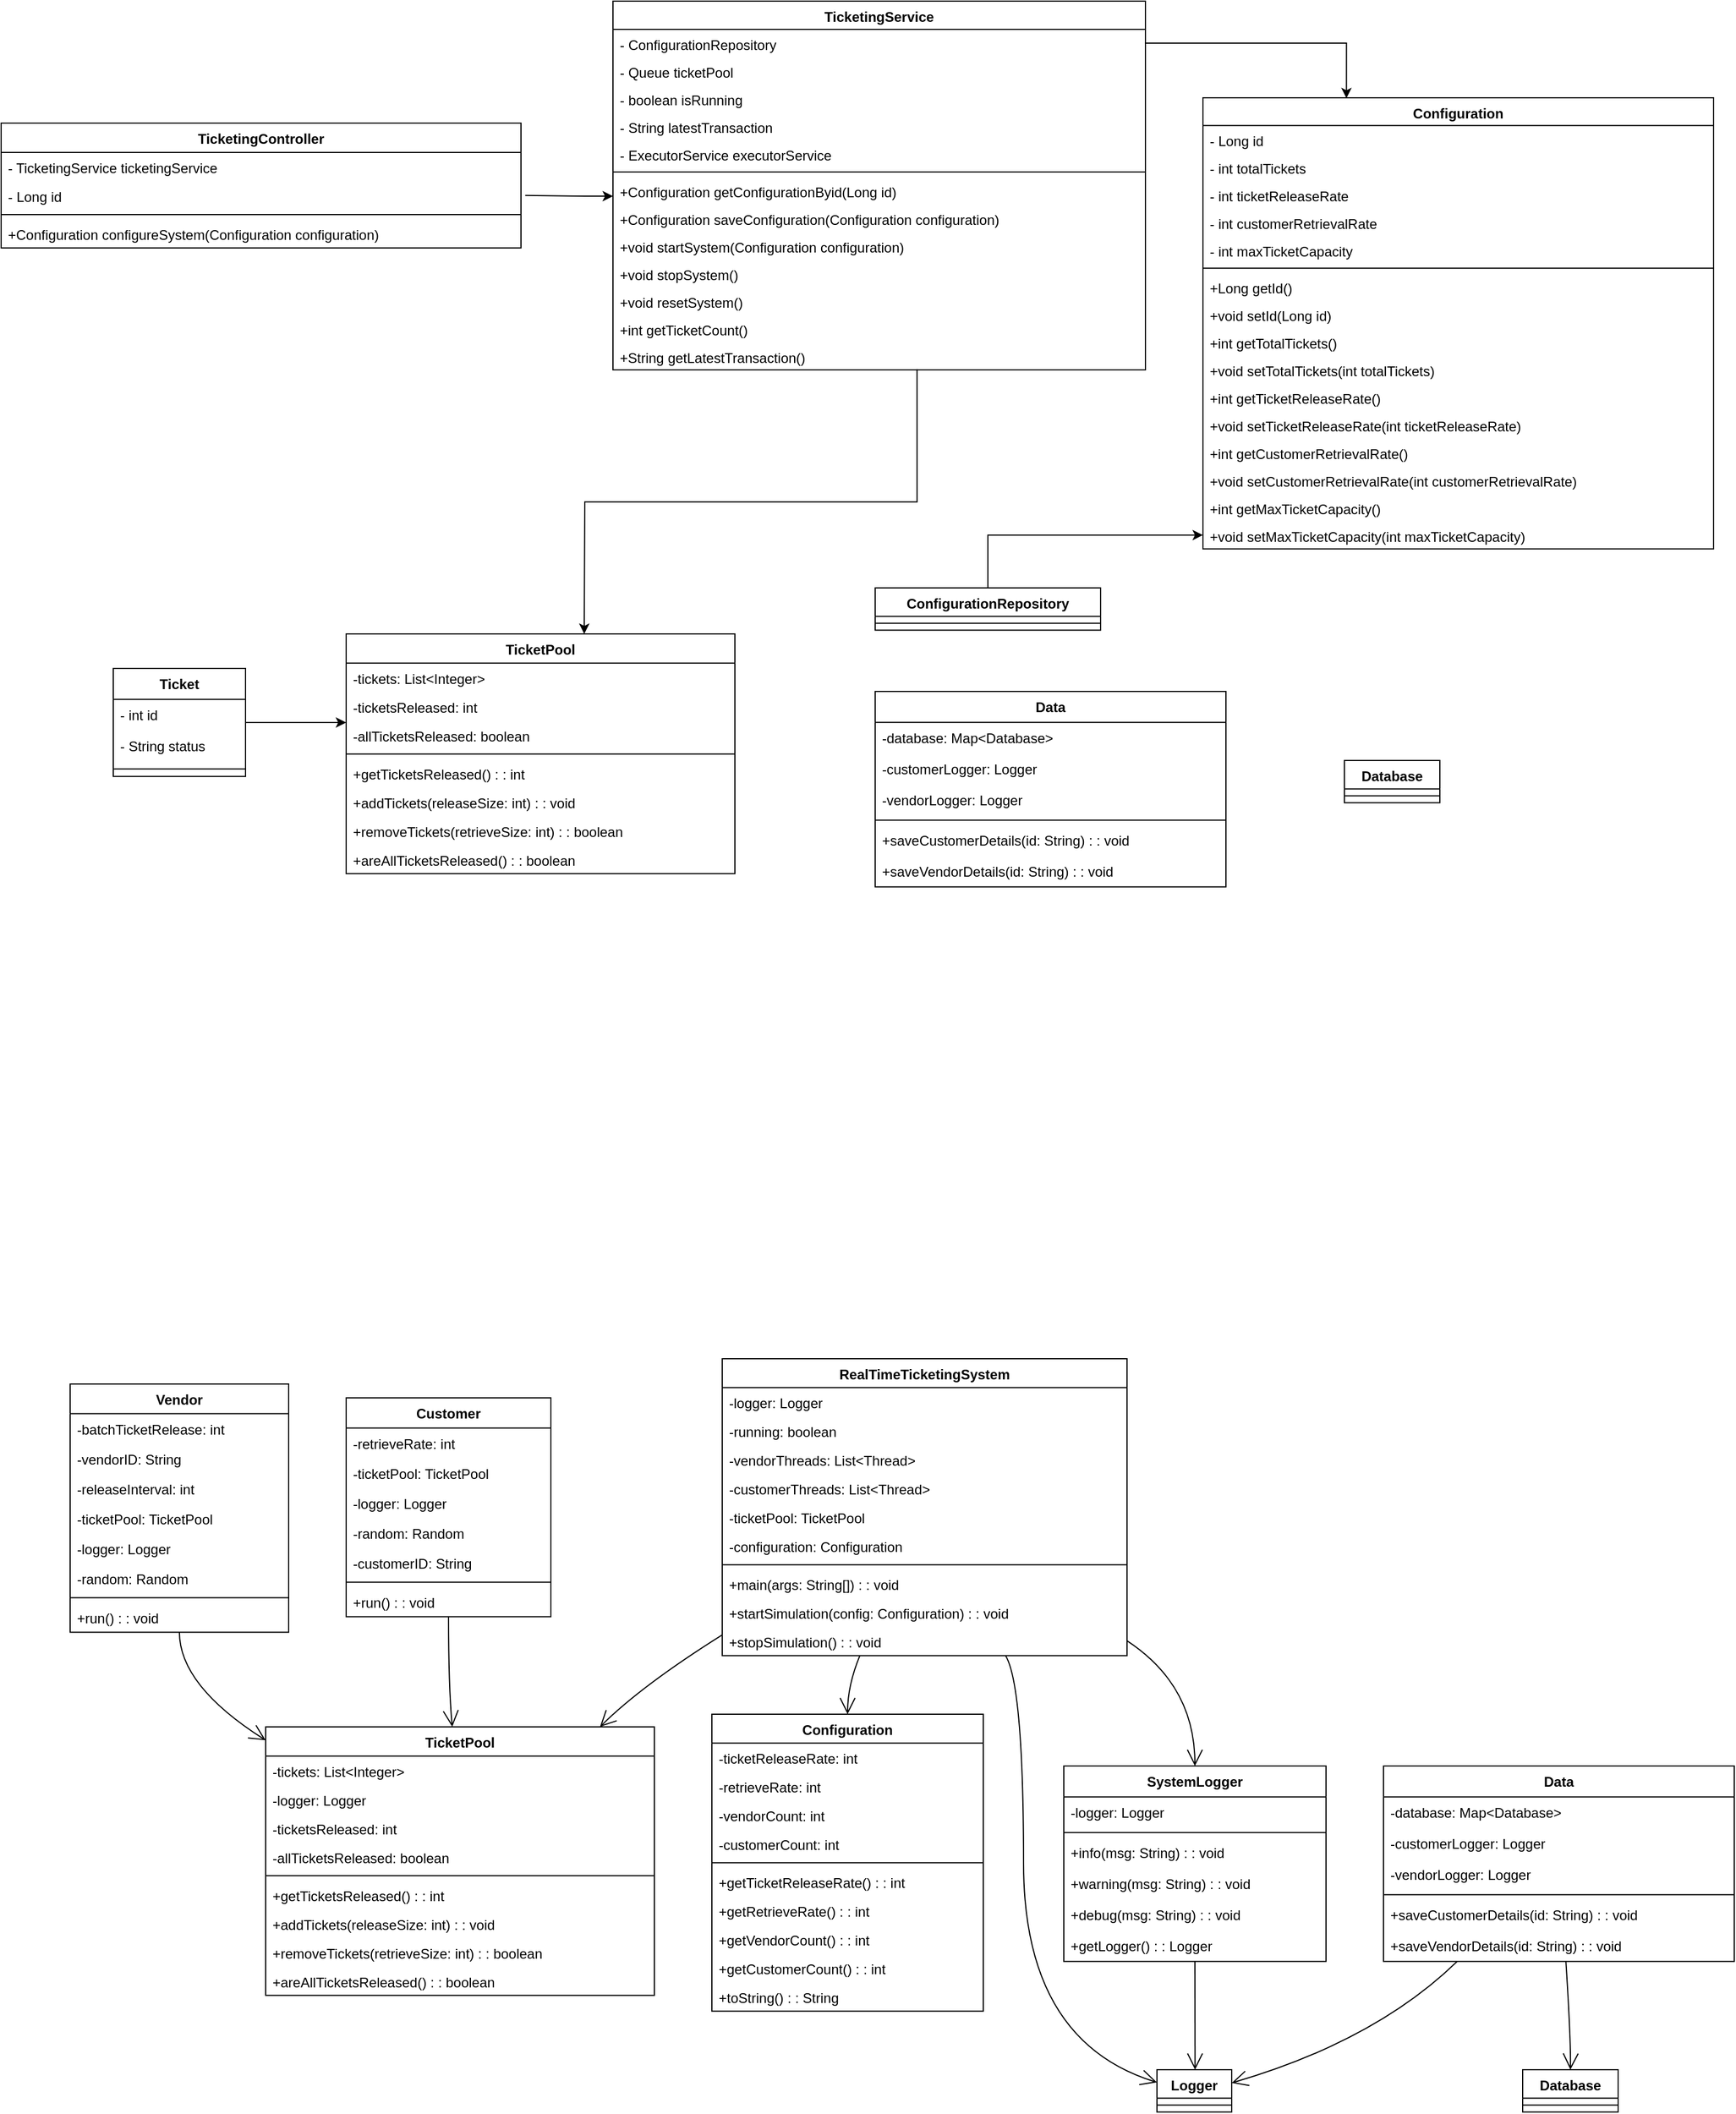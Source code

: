 <mxfile version="25.0.3">
  <diagram id="C5RBs43oDa-KdzZeNtuy" name="Page-1">
    <mxGraphModel dx="3160" dy="1238" grid="1" gridSize="10" guides="1" tooltips="1" connect="1" arrows="1" fold="1" page="1" pageScale="1" pageWidth="827" pageHeight="1169" math="0" shadow="0">
      <root>
        <mxCell id="WIyWlLk6GJQsqaUBKTNV-0" />
        <mxCell id="WIyWlLk6GJQsqaUBKTNV-1" parent="WIyWlLk6GJQsqaUBKTNV-0" />
        <mxCell id="WTj9P_NQEaG9EgnuYuKt-76" value="TicketingController" style="swimlane;fontStyle=1;align=center;verticalAlign=top;childLayout=stackLayout;horizontal=1;startSize=25.4;horizontalStack=0;resizeParent=1;resizeParentMax=0;resizeLast=0;collapsible=0;marginBottom=0;" vertex="1" parent="WIyWlLk6GJQsqaUBKTNV-1">
          <mxGeometry x="-10" y="126.04" width="452" height="108.4" as="geometry" />
        </mxCell>
        <mxCell id="WTj9P_NQEaG9EgnuYuKt-77" value="- TicketingService ticketingService" style="text;strokeColor=none;fillColor=none;align=left;verticalAlign=top;spacingLeft=4;spacingRight=4;overflow=hidden;rotatable=0;points=[[0,0.5],[1,0.5]];portConstraint=eastwest;" vertex="1" parent="WTj9P_NQEaG9EgnuYuKt-76">
          <mxGeometry y="25.4" width="452" height="25" as="geometry" />
        </mxCell>
        <mxCell id="WTj9P_NQEaG9EgnuYuKt-78" value="- Long id" style="text;strokeColor=none;fillColor=none;align=left;verticalAlign=top;spacingLeft=4;spacingRight=4;overflow=hidden;rotatable=0;points=[[0,0.5],[1,0.5]];portConstraint=eastwest;" vertex="1" parent="WTj9P_NQEaG9EgnuYuKt-76">
          <mxGeometry y="50.4" width="452" height="25" as="geometry" />
        </mxCell>
        <mxCell id="WTj9P_NQEaG9EgnuYuKt-79" style="line;strokeWidth=1;fillColor=none;align=left;verticalAlign=middle;spacingTop=-1;spacingLeft=3;spacingRight=3;rotatable=0;labelPosition=right;points=[];portConstraint=eastwest;strokeColor=inherit;" vertex="1" parent="WTj9P_NQEaG9EgnuYuKt-76">
          <mxGeometry y="75.4" width="452" height="8" as="geometry" />
        </mxCell>
        <mxCell id="WTj9P_NQEaG9EgnuYuKt-80" value="+Configuration configureSystem(Configuration configuration)" style="text;strokeColor=none;fillColor=none;align=left;verticalAlign=top;spacingLeft=4;spacingRight=4;overflow=hidden;rotatable=0;points=[[0,0.5],[1,0.5]];portConstraint=eastwest;" vertex="1" parent="WTj9P_NQEaG9EgnuYuKt-76">
          <mxGeometry y="83.4" width="452" height="25" as="geometry" />
        </mxCell>
        <mxCell id="WTj9P_NQEaG9EgnuYuKt-86" value="Configuration" style="swimlane;fontStyle=1;align=center;verticalAlign=top;childLayout=stackLayout;horizontal=1;startSize=24.087;horizontalStack=0;resizeParent=1;resizeParentMax=0;resizeLast=0;collapsible=0;marginBottom=0;" vertex="1" parent="WIyWlLk6GJQsqaUBKTNV-1">
          <mxGeometry x="1035" y="104" width="444" height="392.087" as="geometry" />
        </mxCell>
        <mxCell id="WTj9P_NQEaG9EgnuYuKt-87" value="- Long id" style="text;strokeColor=none;fillColor=none;align=left;verticalAlign=top;spacingLeft=4;spacingRight=4;overflow=hidden;rotatable=0;points=[[0,0.5],[1,0.5]];portConstraint=eastwest;" vertex="1" parent="WTj9P_NQEaG9EgnuYuKt-86">
          <mxGeometry y="24.087" width="444" height="24" as="geometry" />
        </mxCell>
        <mxCell id="WTj9P_NQEaG9EgnuYuKt-88" value="- int totalTickets" style="text;strokeColor=none;fillColor=none;align=left;verticalAlign=top;spacingLeft=4;spacingRight=4;overflow=hidden;rotatable=0;points=[[0,0.5],[1,0.5]];portConstraint=eastwest;" vertex="1" parent="WTj9P_NQEaG9EgnuYuKt-86">
          <mxGeometry y="48.087" width="444" height="24" as="geometry" />
        </mxCell>
        <mxCell id="WTj9P_NQEaG9EgnuYuKt-89" value="- int ticketReleaseRate" style="text;strokeColor=none;fillColor=none;align=left;verticalAlign=top;spacingLeft=4;spacingRight=4;overflow=hidden;rotatable=0;points=[[0,0.5],[1,0.5]];portConstraint=eastwest;" vertex="1" parent="WTj9P_NQEaG9EgnuYuKt-86">
          <mxGeometry y="72.087" width="444" height="24" as="geometry" />
        </mxCell>
        <mxCell id="WTj9P_NQEaG9EgnuYuKt-90" value="- int customerRetrievalRate" style="text;strokeColor=none;fillColor=none;align=left;verticalAlign=top;spacingLeft=4;spacingRight=4;overflow=hidden;rotatable=0;points=[[0,0.5],[1,0.5]];portConstraint=eastwest;" vertex="1" parent="WTj9P_NQEaG9EgnuYuKt-86">
          <mxGeometry y="96.087" width="444" height="24" as="geometry" />
        </mxCell>
        <mxCell id="WTj9P_NQEaG9EgnuYuKt-91" value="- int maxTicketCapacity" style="text;strokeColor=none;fillColor=none;align=left;verticalAlign=top;spacingLeft=4;spacingRight=4;overflow=hidden;rotatable=0;points=[[0,0.5],[1,0.5]];portConstraint=eastwest;" vertex="1" parent="WTj9P_NQEaG9EgnuYuKt-86">
          <mxGeometry y="120.087" width="444" height="24" as="geometry" />
        </mxCell>
        <mxCell id="WTj9P_NQEaG9EgnuYuKt-92" style="line;strokeWidth=1;fillColor=none;align=left;verticalAlign=middle;spacingTop=-1;spacingLeft=3;spacingRight=3;rotatable=0;labelPosition=right;points=[];portConstraint=eastwest;strokeColor=inherit;" vertex="1" parent="WTj9P_NQEaG9EgnuYuKt-86">
          <mxGeometry y="144.087" width="444" height="8" as="geometry" />
        </mxCell>
        <mxCell id="WTj9P_NQEaG9EgnuYuKt-93" value="+Long getId()" style="text;strokeColor=none;fillColor=none;align=left;verticalAlign=top;spacingLeft=4;spacingRight=4;overflow=hidden;rotatable=0;points=[[0,0.5],[1,0.5]];portConstraint=eastwest;" vertex="1" parent="WTj9P_NQEaG9EgnuYuKt-86">
          <mxGeometry y="152.087" width="444" height="24" as="geometry" />
        </mxCell>
        <mxCell id="WTj9P_NQEaG9EgnuYuKt-94" value="+void setId(Long id)" style="text;strokeColor=none;fillColor=none;align=left;verticalAlign=top;spacingLeft=4;spacingRight=4;overflow=hidden;rotatable=0;points=[[0,0.5],[1,0.5]];portConstraint=eastwest;" vertex="1" parent="WTj9P_NQEaG9EgnuYuKt-86">
          <mxGeometry y="176.087" width="444" height="24" as="geometry" />
        </mxCell>
        <mxCell id="WTj9P_NQEaG9EgnuYuKt-95" value="+int getTotalTickets()" style="text;strokeColor=none;fillColor=none;align=left;verticalAlign=top;spacingLeft=4;spacingRight=4;overflow=hidden;rotatable=0;points=[[0,0.5],[1,0.5]];portConstraint=eastwest;" vertex="1" parent="WTj9P_NQEaG9EgnuYuKt-86">
          <mxGeometry y="200.087" width="444" height="24" as="geometry" />
        </mxCell>
        <mxCell id="WTj9P_NQEaG9EgnuYuKt-96" value="+void setTotalTickets(int totalTickets)" style="text;strokeColor=none;fillColor=none;align=left;verticalAlign=top;spacingLeft=4;spacingRight=4;overflow=hidden;rotatable=0;points=[[0,0.5],[1,0.5]];portConstraint=eastwest;" vertex="1" parent="WTj9P_NQEaG9EgnuYuKt-86">
          <mxGeometry y="224.087" width="444" height="24" as="geometry" />
        </mxCell>
        <mxCell id="WTj9P_NQEaG9EgnuYuKt-97" value="+int getTicketReleaseRate()" style="text;strokeColor=none;fillColor=none;align=left;verticalAlign=top;spacingLeft=4;spacingRight=4;overflow=hidden;rotatable=0;points=[[0,0.5],[1,0.5]];portConstraint=eastwest;" vertex="1" parent="WTj9P_NQEaG9EgnuYuKt-86">
          <mxGeometry y="248.087" width="444" height="24" as="geometry" />
        </mxCell>
        <mxCell id="WTj9P_NQEaG9EgnuYuKt-98" value="+void setTicketReleaseRate(int ticketReleaseRate)" style="text;strokeColor=none;fillColor=none;align=left;verticalAlign=top;spacingLeft=4;spacingRight=4;overflow=hidden;rotatable=0;points=[[0,0.5],[1,0.5]];portConstraint=eastwest;" vertex="1" parent="WTj9P_NQEaG9EgnuYuKt-86">
          <mxGeometry y="272.087" width="444" height="24" as="geometry" />
        </mxCell>
        <mxCell id="WTj9P_NQEaG9EgnuYuKt-99" value="+int getCustomerRetrievalRate()" style="text;strokeColor=none;fillColor=none;align=left;verticalAlign=top;spacingLeft=4;spacingRight=4;overflow=hidden;rotatable=0;points=[[0,0.5],[1,0.5]];portConstraint=eastwest;" vertex="1" parent="WTj9P_NQEaG9EgnuYuKt-86">
          <mxGeometry y="296.087" width="444" height="24" as="geometry" />
        </mxCell>
        <mxCell id="WTj9P_NQEaG9EgnuYuKt-100" value="+void setCustomerRetrievalRate(int customerRetrievalRate)" style="text;strokeColor=none;fillColor=none;align=left;verticalAlign=top;spacingLeft=4;spacingRight=4;overflow=hidden;rotatable=0;points=[[0,0.5],[1,0.5]];portConstraint=eastwest;" vertex="1" parent="WTj9P_NQEaG9EgnuYuKt-86">
          <mxGeometry y="320.087" width="444" height="24" as="geometry" />
        </mxCell>
        <mxCell id="WTj9P_NQEaG9EgnuYuKt-101" value="+int getMaxTicketCapacity()" style="text;strokeColor=none;fillColor=none;align=left;verticalAlign=top;spacingLeft=4;spacingRight=4;overflow=hidden;rotatable=0;points=[[0,0.5],[1,0.5]];portConstraint=eastwest;" vertex="1" parent="WTj9P_NQEaG9EgnuYuKt-86">
          <mxGeometry y="344.087" width="444" height="24" as="geometry" />
        </mxCell>
        <mxCell id="WTj9P_NQEaG9EgnuYuKt-102" value="+void setMaxTicketCapacity(int maxTicketCapacity)" style="text;strokeColor=none;fillColor=none;align=left;verticalAlign=top;spacingLeft=4;spacingRight=4;overflow=hidden;rotatable=0;points=[[0,0.5],[1,0.5]];portConstraint=eastwest;" vertex="1" parent="WTj9P_NQEaG9EgnuYuKt-86">
          <mxGeometry y="368.087" width="444" height="24" as="geometry" />
        </mxCell>
        <mxCell id="WTj9P_NQEaG9EgnuYuKt-103" value="Ticket" style="swimlane;fontStyle=1;align=center;verticalAlign=top;childLayout=stackLayout;horizontal=1;startSize=26.914;horizontalStack=0;resizeParent=1;resizeParentMax=0;resizeLast=0;collapsible=0;marginBottom=0;" vertex="1" parent="WIyWlLk6GJQsqaUBKTNV-1">
          <mxGeometry x="87.5" y="600" width="115" height="93.914" as="geometry" />
        </mxCell>
        <mxCell id="WTj9P_NQEaG9EgnuYuKt-104" value="- int id" style="text;strokeColor=none;fillColor=none;align=left;verticalAlign=top;spacingLeft=4;spacingRight=4;overflow=hidden;rotatable=0;points=[[0,0.5],[1,0.5]];portConstraint=eastwest;" vertex="1" parent="WTj9P_NQEaG9EgnuYuKt-103">
          <mxGeometry y="26.914" width="115" height="27" as="geometry" />
        </mxCell>
        <mxCell id="WTj9P_NQEaG9EgnuYuKt-105" value="- String status" style="text;strokeColor=none;fillColor=none;align=left;verticalAlign=top;spacingLeft=4;spacingRight=4;overflow=hidden;rotatable=0;points=[[0,0.5],[1,0.5]];portConstraint=eastwest;" vertex="1" parent="WTj9P_NQEaG9EgnuYuKt-103">
          <mxGeometry y="53.914" width="115" height="27" as="geometry" />
        </mxCell>
        <mxCell id="WTj9P_NQEaG9EgnuYuKt-106" style="line;strokeWidth=1;fillColor=none;align=left;verticalAlign=middle;spacingTop=-1;spacingLeft=3;spacingRight=3;rotatable=0;labelPosition=right;points=[];portConstraint=eastwest;strokeColor=inherit;" vertex="1" parent="WTj9P_NQEaG9EgnuYuKt-103">
          <mxGeometry y="80.914" width="115" height="13" as="geometry" />
        </mxCell>
        <mxCell id="WTj9P_NQEaG9EgnuYuKt-107" value="TicketingService" style="swimlane;fontStyle=1;align=center;verticalAlign=top;childLayout=stackLayout;horizontal=1;startSize=24.477;horizontalStack=0;resizeParent=1;resizeParentMax=0;resizeLast=0;collapsible=0;marginBottom=0;" vertex="1" parent="WIyWlLk6GJQsqaUBKTNV-1">
          <mxGeometry x="522" y="20" width="463" height="320.477" as="geometry" />
        </mxCell>
        <mxCell id="WTj9P_NQEaG9EgnuYuKt-108" value="- ConfigurationRepository " style="text;strokeColor=none;fillColor=none;align=left;verticalAlign=top;spacingLeft=4;spacingRight=4;overflow=hidden;rotatable=0;points=[[0,0.5],[1,0.5]];portConstraint=eastwest;" vertex="1" parent="WTj9P_NQEaG9EgnuYuKt-107">
          <mxGeometry y="24.477" width="463" height="24" as="geometry" />
        </mxCell>
        <mxCell id="WTj9P_NQEaG9EgnuYuKt-109" value="- Queue ticketPool" style="text;strokeColor=none;fillColor=none;align=left;verticalAlign=top;spacingLeft=4;spacingRight=4;overflow=hidden;rotatable=0;points=[[0,0.5],[1,0.5]];portConstraint=eastwest;" vertex="1" parent="WTj9P_NQEaG9EgnuYuKt-107">
          <mxGeometry y="48.477" width="463" height="24" as="geometry" />
        </mxCell>
        <mxCell id="WTj9P_NQEaG9EgnuYuKt-110" value="- boolean isRunning" style="text;strokeColor=none;fillColor=none;align=left;verticalAlign=top;spacingLeft=4;spacingRight=4;overflow=hidden;rotatable=0;points=[[0,0.5],[1,0.5]];portConstraint=eastwest;" vertex="1" parent="WTj9P_NQEaG9EgnuYuKt-107">
          <mxGeometry y="72.477" width="463" height="24" as="geometry" />
        </mxCell>
        <mxCell id="WTj9P_NQEaG9EgnuYuKt-111" value="- String latestTransaction" style="text;strokeColor=none;fillColor=none;align=left;verticalAlign=top;spacingLeft=4;spacingRight=4;overflow=hidden;rotatable=0;points=[[0,0.5],[1,0.5]];portConstraint=eastwest;" vertex="1" parent="WTj9P_NQEaG9EgnuYuKt-107">
          <mxGeometry y="96.477" width="463" height="24" as="geometry" />
        </mxCell>
        <mxCell id="WTj9P_NQEaG9EgnuYuKt-112" value="- ExecutorService executorService" style="text;strokeColor=none;fillColor=none;align=left;verticalAlign=top;spacingLeft=4;spacingRight=4;overflow=hidden;rotatable=0;points=[[0,0.5],[1,0.5]];portConstraint=eastwest;" vertex="1" parent="WTj9P_NQEaG9EgnuYuKt-107">
          <mxGeometry y="120.477" width="463" height="24" as="geometry" />
        </mxCell>
        <mxCell id="WTj9P_NQEaG9EgnuYuKt-113" style="line;strokeWidth=1;fillColor=none;align=left;verticalAlign=middle;spacingTop=-1;spacingLeft=3;spacingRight=3;rotatable=0;labelPosition=right;points=[];portConstraint=eastwest;strokeColor=inherit;" vertex="1" parent="WTj9P_NQEaG9EgnuYuKt-107">
          <mxGeometry y="144.477" width="463" height="8" as="geometry" />
        </mxCell>
        <mxCell id="WTj9P_NQEaG9EgnuYuKt-114" value="+Configuration getConfigurationByid(Long id)" style="text;strokeColor=none;fillColor=none;align=left;verticalAlign=top;spacingLeft=4;spacingRight=4;overflow=hidden;rotatable=0;points=[[0,0.5],[1,0.5]];portConstraint=eastwest;" vertex="1" parent="WTj9P_NQEaG9EgnuYuKt-107">
          <mxGeometry y="152.477" width="463" height="24" as="geometry" />
        </mxCell>
        <mxCell id="WTj9P_NQEaG9EgnuYuKt-115" value="+Configuration saveConfiguration(Configuration configuration)" style="text;strokeColor=none;fillColor=none;align=left;verticalAlign=top;spacingLeft=4;spacingRight=4;overflow=hidden;rotatable=0;points=[[0,0.5],[1,0.5]];portConstraint=eastwest;" vertex="1" parent="WTj9P_NQEaG9EgnuYuKt-107">
          <mxGeometry y="176.477" width="463" height="24" as="geometry" />
        </mxCell>
        <mxCell id="WTj9P_NQEaG9EgnuYuKt-116" value="+void startSystem(Configuration configuration)" style="text;strokeColor=none;fillColor=none;align=left;verticalAlign=top;spacingLeft=4;spacingRight=4;overflow=hidden;rotatable=0;points=[[0,0.5],[1,0.5]];portConstraint=eastwest;" vertex="1" parent="WTj9P_NQEaG9EgnuYuKt-107">
          <mxGeometry y="200.477" width="463" height="24" as="geometry" />
        </mxCell>
        <mxCell id="WTj9P_NQEaG9EgnuYuKt-117" value="+void stopSystem()" style="text;strokeColor=none;fillColor=none;align=left;verticalAlign=top;spacingLeft=4;spacingRight=4;overflow=hidden;rotatable=0;points=[[0,0.5],[1,0.5]];portConstraint=eastwest;" vertex="1" parent="WTj9P_NQEaG9EgnuYuKt-107">
          <mxGeometry y="224.477" width="463" height="24" as="geometry" />
        </mxCell>
        <mxCell id="WTj9P_NQEaG9EgnuYuKt-118" value="+void resetSystem()" style="text;strokeColor=none;fillColor=none;align=left;verticalAlign=top;spacingLeft=4;spacingRight=4;overflow=hidden;rotatable=0;points=[[0,0.5],[1,0.5]];portConstraint=eastwest;" vertex="1" parent="WTj9P_NQEaG9EgnuYuKt-107">
          <mxGeometry y="248.477" width="463" height="24" as="geometry" />
        </mxCell>
        <mxCell id="WTj9P_NQEaG9EgnuYuKt-119" value="+int getTicketCount()" style="text;strokeColor=none;fillColor=none;align=left;verticalAlign=top;spacingLeft=4;spacingRight=4;overflow=hidden;rotatable=0;points=[[0,0.5],[1,0.5]];portConstraint=eastwest;" vertex="1" parent="WTj9P_NQEaG9EgnuYuKt-107">
          <mxGeometry y="272.477" width="463" height="24" as="geometry" />
        </mxCell>
        <mxCell id="WTj9P_NQEaG9EgnuYuKt-120" value="+String getLatestTransaction()" style="text;strokeColor=none;fillColor=none;align=left;verticalAlign=top;spacingLeft=4;spacingRight=4;overflow=hidden;rotatable=0;points=[[0,0.5],[1,0.5]];portConstraint=eastwest;" vertex="1" parent="WTj9P_NQEaG9EgnuYuKt-107">
          <mxGeometry y="296.477" width="463" height="24" as="geometry" />
        </mxCell>
        <mxCell id="WTj9P_NQEaG9EgnuYuKt-241" style="edgeStyle=orthogonalEdgeStyle;rounded=0;orthogonalLoop=1;jettySize=auto;html=1;entryX=0;entryY=0.5;entryDx=0;entryDy=0;" edge="1" parent="WIyWlLk6GJQsqaUBKTNV-1" source="WTj9P_NQEaG9EgnuYuKt-121" target="WTj9P_NQEaG9EgnuYuKt-102">
          <mxGeometry relative="1" as="geometry" />
        </mxCell>
        <mxCell id="WTj9P_NQEaG9EgnuYuKt-121" value="ConfigurationRepository" style="swimlane;fontStyle=1;align=center;verticalAlign=top;childLayout=stackLayout;horizontal=1;startSize=24.7;horizontalStack=0;resizeParent=1;resizeParentMax=0;resizeLast=0;collapsible=0;marginBottom=0;" vertex="1" parent="WIyWlLk6GJQsqaUBKTNV-1">
          <mxGeometry x="750" y="530" width="196" height="36.7" as="geometry" />
        </mxCell>
        <mxCell id="WTj9P_NQEaG9EgnuYuKt-122" style="line;strokeWidth=1;fillColor=none;align=left;verticalAlign=middle;spacingTop=-1;spacingLeft=3;spacingRight=3;rotatable=0;labelPosition=right;points=[];portConstraint=eastwest;strokeColor=inherit;" vertex="1" parent="WTj9P_NQEaG9EgnuYuKt-121">
          <mxGeometry y="24.7" width="196" height="12" as="geometry" />
        </mxCell>
        <mxCell id="WTj9P_NQEaG9EgnuYuKt-126" value="Vendor" style="swimlane;fontStyle=1;align=center;verticalAlign=top;childLayout=stackLayout;horizontal=1;startSize=25.775;horizontalStack=0;resizeParent=1;resizeParentMax=0;resizeLast=0;collapsible=0;marginBottom=0;" vertex="1" parent="WIyWlLk6GJQsqaUBKTNV-1">
          <mxGeometry x="50" y="1222" width="190" height="215.775" as="geometry" />
        </mxCell>
        <mxCell id="WTj9P_NQEaG9EgnuYuKt-127" value="-batchTicketRelease: int" style="text;strokeColor=none;fillColor=none;align=left;verticalAlign=top;spacingLeft=4;spacingRight=4;overflow=hidden;rotatable=0;points=[[0,0.5],[1,0.5]];portConstraint=eastwest;" vertex="1" parent="WTj9P_NQEaG9EgnuYuKt-126">
          <mxGeometry y="25.775" width="190" height="26" as="geometry" />
        </mxCell>
        <mxCell id="WTj9P_NQEaG9EgnuYuKt-128" value="-vendorID: String" style="text;strokeColor=none;fillColor=none;align=left;verticalAlign=top;spacingLeft=4;spacingRight=4;overflow=hidden;rotatable=0;points=[[0,0.5],[1,0.5]];portConstraint=eastwest;" vertex="1" parent="WTj9P_NQEaG9EgnuYuKt-126">
          <mxGeometry y="51.775" width="190" height="26" as="geometry" />
        </mxCell>
        <mxCell id="WTj9P_NQEaG9EgnuYuKt-129" value="-releaseInterval: int" style="text;strokeColor=none;fillColor=none;align=left;verticalAlign=top;spacingLeft=4;spacingRight=4;overflow=hidden;rotatable=0;points=[[0,0.5],[1,0.5]];portConstraint=eastwest;" vertex="1" parent="WTj9P_NQEaG9EgnuYuKt-126">
          <mxGeometry y="77.775" width="190" height="26" as="geometry" />
        </mxCell>
        <mxCell id="WTj9P_NQEaG9EgnuYuKt-130" value="-ticketPool: TicketPool" style="text;strokeColor=none;fillColor=none;align=left;verticalAlign=top;spacingLeft=4;spacingRight=4;overflow=hidden;rotatable=0;points=[[0,0.5],[1,0.5]];portConstraint=eastwest;" vertex="1" parent="WTj9P_NQEaG9EgnuYuKt-126">
          <mxGeometry y="103.775" width="190" height="26" as="geometry" />
        </mxCell>
        <mxCell id="WTj9P_NQEaG9EgnuYuKt-131" value="-logger: Logger" style="text;strokeColor=none;fillColor=none;align=left;verticalAlign=top;spacingLeft=4;spacingRight=4;overflow=hidden;rotatable=0;points=[[0,0.5],[1,0.5]];portConstraint=eastwest;" vertex="1" parent="WTj9P_NQEaG9EgnuYuKt-126">
          <mxGeometry y="129.775" width="190" height="26" as="geometry" />
        </mxCell>
        <mxCell id="WTj9P_NQEaG9EgnuYuKt-132" value="-random: Random" style="text;strokeColor=none;fillColor=none;align=left;verticalAlign=top;spacingLeft=4;spacingRight=4;overflow=hidden;rotatable=0;points=[[0,0.5],[1,0.5]];portConstraint=eastwest;" vertex="1" parent="WTj9P_NQEaG9EgnuYuKt-126">
          <mxGeometry y="155.775" width="190" height="26" as="geometry" />
        </mxCell>
        <mxCell id="WTj9P_NQEaG9EgnuYuKt-133" style="line;strokeWidth=1;fillColor=none;align=left;verticalAlign=middle;spacingTop=-1;spacingLeft=3;spacingRight=3;rotatable=0;labelPosition=right;points=[];portConstraint=eastwest;strokeColor=inherit;" vertex="1" parent="WTj9P_NQEaG9EgnuYuKt-126">
          <mxGeometry y="181.775" width="190" height="8" as="geometry" />
        </mxCell>
        <mxCell id="WTj9P_NQEaG9EgnuYuKt-134" value="+run() : : void" style="text;strokeColor=none;fillColor=none;align=left;verticalAlign=top;spacingLeft=4;spacingRight=4;overflow=hidden;rotatable=0;points=[[0,0.5],[1,0.5]];portConstraint=eastwest;" vertex="1" parent="WTj9P_NQEaG9EgnuYuKt-126">
          <mxGeometry y="189.775" width="190" height="26" as="geometry" />
        </mxCell>
        <mxCell id="WTj9P_NQEaG9EgnuYuKt-135" value="Customer" style="swimlane;fontStyle=1;align=center;verticalAlign=top;childLayout=stackLayout;horizontal=1;startSize=26.257;horizontalStack=0;resizeParent=1;resizeParentMax=0;resizeLast=0;collapsible=0;marginBottom=0;" vertex="1" parent="WIyWlLk6GJQsqaUBKTNV-1">
          <mxGeometry x="290" y="1234" width="178" height="190.257" as="geometry" />
        </mxCell>
        <mxCell id="WTj9P_NQEaG9EgnuYuKt-136" value="-retrieveRate: int" style="text;strokeColor=none;fillColor=none;align=left;verticalAlign=top;spacingLeft=4;spacingRight=4;overflow=hidden;rotatable=0;points=[[0,0.5],[1,0.5]];portConstraint=eastwest;" vertex="1" parent="WTj9P_NQEaG9EgnuYuKt-135">
          <mxGeometry y="26.257" width="178" height="26" as="geometry" />
        </mxCell>
        <mxCell id="WTj9P_NQEaG9EgnuYuKt-137" value="-ticketPool: TicketPool" style="text;strokeColor=none;fillColor=none;align=left;verticalAlign=top;spacingLeft=4;spacingRight=4;overflow=hidden;rotatable=0;points=[[0,0.5],[1,0.5]];portConstraint=eastwest;" vertex="1" parent="WTj9P_NQEaG9EgnuYuKt-135">
          <mxGeometry y="52.257" width="178" height="26" as="geometry" />
        </mxCell>
        <mxCell id="WTj9P_NQEaG9EgnuYuKt-138" value="-logger: Logger" style="text;strokeColor=none;fillColor=none;align=left;verticalAlign=top;spacingLeft=4;spacingRight=4;overflow=hidden;rotatable=0;points=[[0,0.5],[1,0.5]];portConstraint=eastwest;" vertex="1" parent="WTj9P_NQEaG9EgnuYuKt-135">
          <mxGeometry y="78.257" width="178" height="26" as="geometry" />
        </mxCell>
        <mxCell id="WTj9P_NQEaG9EgnuYuKt-139" value="-random: Random" style="text;strokeColor=none;fillColor=none;align=left;verticalAlign=top;spacingLeft=4;spacingRight=4;overflow=hidden;rotatable=0;points=[[0,0.5],[1,0.5]];portConstraint=eastwest;" vertex="1" parent="WTj9P_NQEaG9EgnuYuKt-135">
          <mxGeometry y="104.257" width="178" height="26" as="geometry" />
        </mxCell>
        <mxCell id="WTj9P_NQEaG9EgnuYuKt-140" value="-customerID: String" style="text;strokeColor=none;fillColor=none;align=left;verticalAlign=top;spacingLeft=4;spacingRight=4;overflow=hidden;rotatable=0;points=[[0,0.5],[1,0.5]];portConstraint=eastwest;" vertex="1" parent="WTj9P_NQEaG9EgnuYuKt-135">
          <mxGeometry y="130.257" width="178" height="26" as="geometry" />
        </mxCell>
        <mxCell id="WTj9P_NQEaG9EgnuYuKt-141" style="line;strokeWidth=1;fillColor=none;align=left;verticalAlign=middle;spacingTop=-1;spacingLeft=3;spacingRight=3;rotatable=0;labelPosition=right;points=[];portConstraint=eastwest;strokeColor=inherit;" vertex="1" parent="WTj9P_NQEaG9EgnuYuKt-135">
          <mxGeometry y="156.257" width="178" height="8" as="geometry" />
        </mxCell>
        <mxCell id="WTj9P_NQEaG9EgnuYuKt-142" value="+run() : : void" style="text;strokeColor=none;fillColor=none;align=left;verticalAlign=top;spacingLeft=4;spacingRight=4;overflow=hidden;rotatable=0;points=[[0,0.5],[1,0.5]];portConstraint=eastwest;" vertex="1" parent="WTj9P_NQEaG9EgnuYuKt-135">
          <mxGeometry y="164.257" width="178" height="26" as="geometry" />
        </mxCell>
        <mxCell id="WTj9P_NQEaG9EgnuYuKt-143" value="TicketPool" style="swimlane;fontStyle=1;align=center;verticalAlign=top;childLayout=stackLayout;horizontal=1;startSize=25.4;horizontalStack=0;resizeParent=1;resizeParentMax=0;resizeLast=0;collapsible=0;marginBottom=0;" vertex="1" parent="WIyWlLk6GJQsqaUBKTNV-1">
          <mxGeometry x="220" y="1520" width="338" height="233.4" as="geometry" />
        </mxCell>
        <mxCell id="WTj9P_NQEaG9EgnuYuKt-144" value="-tickets: List&lt;Integer&gt;" style="text;strokeColor=none;fillColor=none;align=left;verticalAlign=top;spacingLeft=4;spacingRight=4;overflow=hidden;rotatable=0;points=[[0,0.5],[1,0.5]];portConstraint=eastwest;" vertex="1" parent="WTj9P_NQEaG9EgnuYuKt-143">
          <mxGeometry y="25.4" width="338" height="25" as="geometry" />
        </mxCell>
        <mxCell id="WTj9P_NQEaG9EgnuYuKt-145" value="-logger: Logger" style="text;strokeColor=none;fillColor=none;align=left;verticalAlign=top;spacingLeft=4;spacingRight=4;overflow=hidden;rotatable=0;points=[[0,0.5],[1,0.5]];portConstraint=eastwest;" vertex="1" parent="WTj9P_NQEaG9EgnuYuKt-143">
          <mxGeometry y="50.4" width="338" height="25" as="geometry" />
        </mxCell>
        <mxCell id="WTj9P_NQEaG9EgnuYuKt-146" value="-ticketsReleased: int" style="text;strokeColor=none;fillColor=none;align=left;verticalAlign=top;spacingLeft=4;spacingRight=4;overflow=hidden;rotatable=0;points=[[0,0.5],[1,0.5]];portConstraint=eastwest;" vertex="1" parent="WTj9P_NQEaG9EgnuYuKt-143">
          <mxGeometry y="75.4" width="338" height="25" as="geometry" />
        </mxCell>
        <mxCell id="WTj9P_NQEaG9EgnuYuKt-147" value="-allTicketsReleased: boolean" style="text;strokeColor=none;fillColor=none;align=left;verticalAlign=top;spacingLeft=4;spacingRight=4;overflow=hidden;rotatable=0;points=[[0,0.5],[1,0.5]];portConstraint=eastwest;" vertex="1" parent="WTj9P_NQEaG9EgnuYuKt-143">
          <mxGeometry y="100.4" width="338" height="25" as="geometry" />
        </mxCell>
        <mxCell id="WTj9P_NQEaG9EgnuYuKt-148" style="line;strokeWidth=1;fillColor=none;align=left;verticalAlign=middle;spacingTop=-1;spacingLeft=3;spacingRight=3;rotatable=0;labelPosition=right;points=[];portConstraint=eastwest;strokeColor=inherit;" vertex="1" parent="WTj9P_NQEaG9EgnuYuKt-143">
          <mxGeometry y="125.4" width="338" height="8" as="geometry" />
        </mxCell>
        <mxCell id="WTj9P_NQEaG9EgnuYuKt-149" value="+getTicketsReleased() : : int" style="text;strokeColor=none;fillColor=none;align=left;verticalAlign=top;spacingLeft=4;spacingRight=4;overflow=hidden;rotatable=0;points=[[0,0.5],[1,0.5]];portConstraint=eastwest;" vertex="1" parent="WTj9P_NQEaG9EgnuYuKt-143">
          <mxGeometry y="133.4" width="338" height="25" as="geometry" />
        </mxCell>
        <mxCell id="WTj9P_NQEaG9EgnuYuKt-150" value="+addTickets(releaseSize: int) : : void" style="text;strokeColor=none;fillColor=none;align=left;verticalAlign=top;spacingLeft=4;spacingRight=4;overflow=hidden;rotatable=0;points=[[0,0.5],[1,0.5]];portConstraint=eastwest;" vertex="1" parent="WTj9P_NQEaG9EgnuYuKt-143">
          <mxGeometry y="158.4" width="338" height="25" as="geometry" />
        </mxCell>
        <mxCell id="WTj9P_NQEaG9EgnuYuKt-151" value="+removeTickets(retrieveSize: int) : : boolean" style="text;strokeColor=none;fillColor=none;align=left;verticalAlign=top;spacingLeft=4;spacingRight=4;overflow=hidden;rotatable=0;points=[[0,0.5],[1,0.5]];portConstraint=eastwest;" vertex="1" parent="WTj9P_NQEaG9EgnuYuKt-143">
          <mxGeometry y="183.4" width="338" height="25" as="geometry" />
        </mxCell>
        <mxCell id="WTj9P_NQEaG9EgnuYuKt-152" value="+areAllTicketsReleased() : : boolean" style="text;strokeColor=none;fillColor=none;align=left;verticalAlign=top;spacingLeft=4;spacingRight=4;overflow=hidden;rotatable=0;points=[[0,0.5],[1,0.5]];portConstraint=eastwest;" vertex="1" parent="WTj9P_NQEaG9EgnuYuKt-143">
          <mxGeometry y="208.4" width="338" height="25" as="geometry" />
        </mxCell>
        <mxCell id="WTj9P_NQEaG9EgnuYuKt-153" value="RealTimeTicketingSystem" style="swimlane;fontStyle=1;align=center;verticalAlign=top;childLayout=stackLayout;horizontal=1;startSize=25.1;horizontalStack=0;resizeParent=1;resizeParentMax=0;resizeLast=0;collapsible=0;marginBottom=0;" vertex="1" parent="WIyWlLk6GJQsqaUBKTNV-1">
          <mxGeometry x="617" y="1200" width="352" height="258.1" as="geometry" />
        </mxCell>
        <mxCell id="WTj9P_NQEaG9EgnuYuKt-154" value="-logger: Logger" style="text;strokeColor=none;fillColor=none;align=left;verticalAlign=top;spacingLeft=4;spacingRight=4;overflow=hidden;rotatable=0;points=[[0,0.5],[1,0.5]];portConstraint=eastwest;" vertex="1" parent="WTj9P_NQEaG9EgnuYuKt-153">
          <mxGeometry y="25.1" width="352" height="25" as="geometry" />
        </mxCell>
        <mxCell id="WTj9P_NQEaG9EgnuYuKt-155" value="-running: boolean" style="text;strokeColor=none;fillColor=none;align=left;verticalAlign=top;spacingLeft=4;spacingRight=4;overflow=hidden;rotatable=0;points=[[0,0.5],[1,0.5]];portConstraint=eastwest;" vertex="1" parent="WTj9P_NQEaG9EgnuYuKt-153">
          <mxGeometry y="50.1" width="352" height="25" as="geometry" />
        </mxCell>
        <mxCell id="WTj9P_NQEaG9EgnuYuKt-156" value="-vendorThreads: List&lt;Thread&gt;" style="text;strokeColor=none;fillColor=none;align=left;verticalAlign=top;spacingLeft=4;spacingRight=4;overflow=hidden;rotatable=0;points=[[0,0.5],[1,0.5]];portConstraint=eastwest;" vertex="1" parent="WTj9P_NQEaG9EgnuYuKt-153">
          <mxGeometry y="75.1" width="352" height="25" as="geometry" />
        </mxCell>
        <mxCell id="WTj9P_NQEaG9EgnuYuKt-157" value="-customerThreads: List&lt;Thread&gt;" style="text;strokeColor=none;fillColor=none;align=left;verticalAlign=top;spacingLeft=4;spacingRight=4;overflow=hidden;rotatable=0;points=[[0,0.5],[1,0.5]];portConstraint=eastwest;" vertex="1" parent="WTj9P_NQEaG9EgnuYuKt-153">
          <mxGeometry y="100.1" width="352" height="25" as="geometry" />
        </mxCell>
        <mxCell id="WTj9P_NQEaG9EgnuYuKt-158" value="-ticketPool: TicketPool" style="text;strokeColor=none;fillColor=none;align=left;verticalAlign=top;spacingLeft=4;spacingRight=4;overflow=hidden;rotatable=0;points=[[0,0.5],[1,0.5]];portConstraint=eastwest;" vertex="1" parent="WTj9P_NQEaG9EgnuYuKt-153">
          <mxGeometry y="125.1" width="352" height="25" as="geometry" />
        </mxCell>
        <mxCell id="WTj9P_NQEaG9EgnuYuKt-159" value="-configuration: Configuration" style="text;strokeColor=none;fillColor=none;align=left;verticalAlign=top;spacingLeft=4;spacingRight=4;overflow=hidden;rotatable=0;points=[[0,0.5],[1,0.5]];portConstraint=eastwest;" vertex="1" parent="WTj9P_NQEaG9EgnuYuKt-153">
          <mxGeometry y="150.1" width="352" height="25" as="geometry" />
        </mxCell>
        <mxCell id="WTj9P_NQEaG9EgnuYuKt-160" style="line;strokeWidth=1;fillColor=none;align=left;verticalAlign=middle;spacingTop=-1;spacingLeft=3;spacingRight=3;rotatable=0;labelPosition=right;points=[];portConstraint=eastwest;strokeColor=inherit;" vertex="1" parent="WTj9P_NQEaG9EgnuYuKt-153">
          <mxGeometry y="175.1" width="352" height="8" as="geometry" />
        </mxCell>
        <mxCell id="WTj9P_NQEaG9EgnuYuKt-161" value="+main(args: String[]) : : void" style="text;strokeColor=none;fillColor=none;align=left;verticalAlign=top;spacingLeft=4;spacingRight=4;overflow=hidden;rotatable=0;points=[[0,0.5],[1,0.5]];portConstraint=eastwest;" vertex="1" parent="WTj9P_NQEaG9EgnuYuKt-153">
          <mxGeometry y="183.1" width="352" height="25" as="geometry" />
        </mxCell>
        <mxCell id="WTj9P_NQEaG9EgnuYuKt-162" value="+startSimulation(config: Configuration) : : void" style="text;strokeColor=none;fillColor=none;align=left;verticalAlign=top;spacingLeft=4;spacingRight=4;overflow=hidden;rotatable=0;points=[[0,0.5],[1,0.5]];portConstraint=eastwest;" vertex="1" parent="WTj9P_NQEaG9EgnuYuKt-153">
          <mxGeometry y="208.1" width="352" height="25" as="geometry" />
        </mxCell>
        <mxCell id="WTj9P_NQEaG9EgnuYuKt-163" value="+stopSimulation() : : void" style="text;strokeColor=none;fillColor=none;align=left;verticalAlign=top;spacingLeft=4;spacingRight=4;overflow=hidden;rotatable=0;points=[[0,0.5],[1,0.5]];portConstraint=eastwest;" vertex="1" parent="WTj9P_NQEaG9EgnuYuKt-153">
          <mxGeometry y="233.1" width="352" height="25" as="geometry" />
        </mxCell>
        <mxCell id="WTj9P_NQEaG9EgnuYuKt-164" value="Configuration" style="swimlane;fontStyle=1;align=center;verticalAlign=top;childLayout=stackLayout;horizontal=1;startSize=25.1;horizontalStack=0;resizeParent=1;resizeParentMax=0;resizeLast=0;collapsible=0;marginBottom=0;" vertex="1" parent="WIyWlLk6GJQsqaUBKTNV-1">
          <mxGeometry x="608" y="1509" width="236" height="258.1" as="geometry" />
        </mxCell>
        <mxCell id="WTj9P_NQEaG9EgnuYuKt-165" value="-ticketReleaseRate: int" style="text;strokeColor=none;fillColor=none;align=left;verticalAlign=top;spacingLeft=4;spacingRight=4;overflow=hidden;rotatable=0;points=[[0,0.5],[1,0.5]];portConstraint=eastwest;" vertex="1" parent="WTj9P_NQEaG9EgnuYuKt-164">
          <mxGeometry y="25.1" width="236" height="25" as="geometry" />
        </mxCell>
        <mxCell id="WTj9P_NQEaG9EgnuYuKt-166" value="-retrieveRate: int" style="text;strokeColor=none;fillColor=none;align=left;verticalAlign=top;spacingLeft=4;spacingRight=4;overflow=hidden;rotatable=0;points=[[0,0.5],[1,0.5]];portConstraint=eastwest;" vertex="1" parent="WTj9P_NQEaG9EgnuYuKt-164">
          <mxGeometry y="50.1" width="236" height="25" as="geometry" />
        </mxCell>
        <mxCell id="WTj9P_NQEaG9EgnuYuKt-167" value="-vendorCount: int" style="text;strokeColor=none;fillColor=none;align=left;verticalAlign=top;spacingLeft=4;spacingRight=4;overflow=hidden;rotatable=0;points=[[0,0.5],[1,0.5]];portConstraint=eastwest;" vertex="1" parent="WTj9P_NQEaG9EgnuYuKt-164">
          <mxGeometry y="75.1" width="236" height="25" as="geometry" />
        </mxCell>
        <mxCell id="WTj9P_NQEaG9EgnuYuKt-168" value="-customerCount: int" style="text;strokeColor=none;fillColor=none;align=left;verticalAlign=top;spacingLeft=4;spacingRight=4;overflow=hidden;rotatable=0;points=[[0,0.5],[1,0.5]];portConstraint=eastwest;" vertex="1" parent="WTj9P_NQEaG9EgnuYuKt-164">
          <mxGeometry y="100.1" width="236" height="25" as="geometry" />
        </mxCell>
        <mxCell id="WTj9P_NQEaG9EgnuYuKt-169" style="line;strokeWidth=1;fillColor=none;align=left;verticalAlign=middle;spacingTop=-1;spacingLeft=3;spacingRight=3;rotatable=0;labelPosition=right;points=[];portConstraint=eastwest;strokeColor=inherit;" vertex="1" parent="WTj9P_NQEaG9EgnuYuKt-164">
          <mxGeometry y="125.1" width="236" height="8" as="geometry" />
        </mxCell>
        <mxCell id="WTj9P_NQEaG9EgnuYuKt-170" value="+getTicketReleaseRate() : : int" style="text;strokeColor=none;fillColor=none;align=left;verticalAlign=top;spacingLeft=4;spacingRight=4;overflow=hidden;rotatable=0;points=[[0,0.5],[1,0.5]];portConstraint=eastwest;" vertex="1" parent="WTj9P_NQEaG9EgnuYuKt-164">
          <mxGeometry y="133.1" width="236" height="25" as="geometry" />
        </mxCell>
        <mxCell id="WTj9P_NQEaG9EgnuYuKt-171" value="+getRetrieveRate() : : int" style="text;strokeColor=none;fillColor=none;align=left;verticalAlign=top;spacingLeft=4;spacingRight=4;overflow=hidden;rotatable=0;points=[[0,0.5],[1,0.5]];portConstraint=eastwest;" vertex="1" parent="WTj9P_NQEaG9EgnuYuKt-164">
          <mxGeometry y="158.1" width="236" height="25" as="geometry" />
        </mxCell>
        <mxCell id="WTj9P_NQEaG9EgnuYuKt-172" value="+getVendorCount() : : int" style="text;strokeColor=none;fillColor=none;align=left;verticalAlign=top;spacingLeft=4;spacingRight=4;overflow=hidden;rotatable=0;points=[[0,0.5],[1,0.5]];portConstraint=eastwest;" vertex="1" parent="WTj9P_NQEaG9EgnuYuKt-164">
          <mxGeometry y="183.1" width="236" height="25" as="geometry" />
        </mxCell>
        <mxCell id="WTj9P_NQEaG9EgnuYuKt-173" value="+getCustomerCount() : : int" style="text;strokeColor=none;fillColor=none;align=left;verticalAlign=top;spacingLeft=4;spacingRight=4;overflow=hidden;rotatable=0;points=[[0,0.5],[1,0.5]];portConstraint=eastwest;" vertex="1" parent="WTj9P_NQEaG9EgnuYuKt-164">
          <mxGeometry y="208.1" width="236" height="25" as="geometry" />
        </mxCell>
        <mxCell id="WTj9P_NQEaG9EgnuYuKt-174" value="+toString() : : String" style="text;strokeColor=none;fillColor=none;align=left;verticalAlign=top;spacingLeft=4;spacingRight=4;overflow=hidden;rotatable=0;points=[[0,0.5],[1,0.5]];portConstraint=eastwest;" vertex="1" parent="WTj9P_NQEaG9EgnuYuKt-164">
          <mxGeometry y="233.1" width="236" height="25" as="geometry" />
        </mxCell>
        <mxCell id="WTj9P_NQEaG9EgnuYuKt-175" value="SystemLogger" style="swimlane;fontStyle=1;align=center;verticalAlign=top;childLayout=stackLayout;horizontal=1;startSize=26.9;horizontalStack=0;resizeParent=1;resizeParentMax=0;resizeLast=0;collapsible=0;marginBottom=0;" vertex="1" parent="WIyWlLk6GJQsqaUBKTNV-1">
          <mxGeometry x="914" y="1554" width="228" height="169.9" as="geometry" />
        </mxCell>
        <mxCell id="WTj9P_NQEaG9EgnuYuKt-176" value="-logger: Logger" style="text;strokeColor=none;fillColor=none;align=left;verticalAlign=top;spacingLeft=4;spacingRight=4;overflow=hidden;rotatable=0;points=[[0,0.5],[1,0.5]];portConstraint=eastwest;" vertex="1" parent="WTj9P_NQEaG9EgnuYuKt-175">
          <mxGeometry y="26.9" width="228" height="27" as="geometry" />
        </mxCell>
        <mxCell id="WTj9P_NQEaG9EgnuYuKt-177" style="line;strokeWidth=1;fillColor=none;align=left;verticalAlign=middle;spacingTop=-1;spacingLeft=3;spacingRight=3;rotatable=0;labelPosition=right;points=[];portConstraint=eastwest;strokeColor=inherit;" vertex="1" parent="WTj9P_NQEaG9EgnuYuKt-175">
          <mxGeometry y="53.9" width="228" height="8" as="geometry" />
        </mxCell>
        <mxCell id="WTj9P_NQEaG9EgnuYuKt-178" value="+info(msg: String) : : void" style="text;strokeColor=none;fillColor=none;align=left;verticalAlign=top;spacingLeft=4;spacingRight=4;overflow=hidden;rotatable=0;points=[[0,0.5],[1,0.5]];portConstraint=eastwest;" vertex="1" parent="WTj9P_NQEaG9EgnuYuKt-175">
          <mxGeometry y="61.9" width="228" height="27" as="geometry" />
        </mxCell>
        <mxCell id="WTj9P_NQEaG9EgnuYuKt-179" value="+warning(msg: String) : : void" style="text;strokeColor=none;fillColor=none;align=left;verticalAlign=top;spacingLeft=4;spacingRight=4;overflow=hidden;rotatable=0;points=[[0,0.5],[1,0.5]];portConstraint=eastwest;" vertex="1" parent="WTj9P_NQEaG9EgnuYuKt-175">
          <mxGeometry y="88.9" width="228" height="27" as="geometry" />
        </mxCell>
        <mxCell id="WTj9P_NQEaG9EgnuYuKt-180" value="+debug(msg: String) : : void" style="text;strokeColor=none;fillColor=none;align=left;verticalAlign=top;spacingLeft=4;spacingRight=4;overflow=hidden;rotatable=0;points=[[0,0.5],[1,0.5]];portConstraint=eastwest;" vertex="1" parent="WTj9P_NQEaG9EgnuYuKt-175">
          <mxGeometry y="115.9" width="228" height="27" as="geometry" />
        </mxCell>
        <mxCell id="WTj9P_NQEaG9EgnuYuKt-181" value="+getLogger() : : Logger" style="text;strokeColor=none;fillColor=none;align=left;verticalAlign=top;spacingLeft=4;spacingRight=4;overflow=hidden;rotatable=0;points=[[0,0.5],[1,0.5]];portConstraint=eastwest;" vertex="1" parent="WTj9P_NQEaG9EgnuYuKt-175">
          <mxGeometry y="142.9" width="228" height="27" as="geometry" />
        </mxCell>
        <mxCell id="WTj9P_NQEaG9EgnuYuKt-182" value="Data" style="swimlane;fontStyle=1;align=center;verticalAlign=top;childLayout=stackLayout;horizontal=1;startSize=26.9;horizontalStack=0;resizeParent=1;resizeParentMax=0;resizeLast=0;collapsible=0;marginBottom=0;" vertex="1" parent="WIyWlLk6GJQsqaUBKTNV-1">
          <mxGeometry x="1192" y="1554" width="305" height="169.9" as="geometry" />
        </mxCell>
        <mxCell id="WTj9P_NQEaG9EgnuYuKt-183" value="-database: Map&lt;Database&gt;" style="text;strokeColor=none;fillColor=none;align=left;verticalAlign=top;spacingLeft=4;spacingRight=4;overflow=hidden;rotatable=0;points=[[0,0.5],[1,0.5]];portConstraint=eastwest;" vertex="1" parent="WTj9P_NQEaG9EgnuYuKt-182">
          <mxGeometry y="26.9" width="305" height="27" as="geometry" />
        </mxCell>
        <mxCell id="WTj9P_NQEaG9EgnuYuKt-184" value="-customerLogger: Logger" style="text;strokeColor=none;fillColor=none;align=left;verticalAlign=top;spacingLeft=4;spacingRight=4;overflow=hidden;rotatable=0;points=[[0,0.5],[1,0.5]];portConstraint=eastwest;" vertex="1" parent="WTj9P_NQEaG9EgnuYuKt-182">
          <mxGeometry y="53.9" width="305" height="27" as="geometry" />
        </mxCell>
        <mxCell id="WTj9P_NQEaG9EgnuYuKt-185" value="-vendorLogger: Logger" style="text;strokeColor=none;fillColor=none;align=left;verticalAlign=top;spacingLeft=4;spacingRight=4;overflow=hidden;rotatable=0;points=[[0,0.5],[1,0.5]];portConstraint=eastwest;" vertex="1" parent="WTj9P_NQEaG9EgnuYuKt-182">
          <mxGeometry y="80.9" width="305" height="27" as="geometry" />
        </mxCell>
        <mxCell id="WTj9P_NQEaG9EgnuYuKt-186" style="line;strokeWidth=1;fillColor=none;align=left;verticalAlign=middle;spacingTop=-1;spacingLeft=3;spacingRight=3;rotatable=0;labelPosition=right;points=[];portConstraint=eastwest;strokeColor=inherit;" vertex="1" parent="WTj9P_NQEaG9EgnuYuKt-182">
          <mxGeometry y="107.9" width="305" height="8" as="geometry" />
        </mxCell>
        <mxCell id="WTj9P_NQEaG9EgnuYuKt-187" value="+saveCustomerDetails(id: String) : : void" style="text;strokeColor=none;fillColor=none;align=left;verticalAlign=top;spacingLeft=4;spacingRight=4;overflow=hidden;rotatable=0;points=[[0,0.5],[1,0.5]];portConstraint=eastwest;" vertex="1" parent="WTj9P_NQEaG9EgnuYuKt-182">
          <mxGeometry y="115.9" width="305" height="27" as="geometry" />
        </mxCell>
        <mxCell id="WTj9P_NQEaG9EgnuYuKt-188" value="+saveVendorDetails(id: String) : : void" style="text;strokeColor=none;fillColor=none;align=left;verticalAlign=top;spacingLeft=4;spacingRight=4;overflow=hidden;rotatable=0;points=[[0,0.5],[1,0.5]];portConstraint=eastwest;" vertex="1" parent="WTj9P_NQEaG9EgnuYuKt-182">
          <mxGeometry y="142.9" width="305" height="27" as="geometry" />
        </mxCell>
        <mxCell id="WTj9P_NQEaG9EgnuYuKt-189" value="Logger" style="swimlane;fontStyle=1;align=center;verticalAlign=top;childLayout=stackLayout;horizontal=1;startSize=24.7;horizontalStack=0;resizeParent=1;resizeParentMax=0;resizeLast=0;collapsible=0;marginBottom=0;" vertex="1" parent="WIyWlLk6GJQsqaUBKTNV-1">
          <mxGeometry x="995" y="1818" width="65" height="36.7" as="geometry" />
        </mxCell>
        <mxCell id="WTj9P_NQEaG9EgnuYuKt-190" style="line;strokeWidth=1;fillColor=none;align=left;verticalAlign=middle;spacingTop=-1;spacingLeft=3;spacingRight=3;rotatable=0;labelPosition=right;points=[];portConstraint=eastwest;strokeColor=inherit;" vertex="1" parent="WTj9P_NQEaG9EgnuYuKt-189">
          <mxGeometry y="24.7" width="65" height="12" as="geometry" />
        </mxCell>
        <mxCell id="WTj9P_NQEaG9EgnuYuKt-191" value="Database" style="swimlane;fontStyle=1;align=center;verticalAlign=top;childLayout=stackLayout;horizontal=1;startSize=24.7;horizontalStack=0;resizeParent=1;resizeParentMax=0;resizeLast=0;collapsible=0;marginBottom=0;" vertex="1" parent="WIyWlLk6GJQsqaUBKTNV-1">
          <mxGeometry x="1313" y="1818" width="83" height="36.7" as="geometry" />
        </mxCell>
        <mxCell id="WTj9P_NQEaG9EgnuYuKt-192" style="line;strokeWidth=1;fillColor=none;align=left;verticalAlign=middle;spacingTop=-1;spacingLeft=3;spacingRight=3;rotatable=0;labelPosition=right;points=[];portConstraint=eastwest;strokeColor=inherit;" vertex="1" parent="WTj9P_NQEaG9EgnuYuKt-191">
          <mxGeometry y="24.7" width="83" height="12" as="geometry" />
        </mxCell>
        <mxCell id="WTj9P_NQEaG9EgnuYuKt-193" value="" style="curved=1;startArrow=none;endArrow=open;endSize=12;exitX=0.5;exitY=1;entryX=0;entryY=0.05;rounded=0;" edge="1" parent="WIyWlLk6GJQsqaUBKTNV-1" source="WTj9P_NQEaG9EgnuYuKt-126" target="WTj9P_NQEaG9EgnuYuKt-143">
          <mxGeometry relative="1" as="geometry">
            <Array as="points">
              <mxPoint x="145" y="1484" />
            </Array>
          </mxGeometry>
        </mxCell>
        <mxCell id="WTj9P_NQEaG9EgnuYuKt-194" value="" style="curved=1;startArrow=none;endArrow=open;endSize=12;exitX=0.5;exitY=1;entryX=0.48;entryY=0;rounded=0;" edge="1" parent="WIyWlLk6GJQsqaUBKTNV-1" source="WTj9P_NQEaG9EgnuYuKt-135" target="WTj9P_NQEaG9EgnuYuKt-143">
          <mxGeometry relative="1" as="geometry">
            <Array as="points">
              <mxPoint x="379" y="1484" />
            </Array>
          </mxGeometry>
        </mxCell>
        <mxCell id="WTj9P_NQEaG9EgnuYuKt-195" value="" style="curved=1;startArrow=none;endArrow=open;endSize=12;exitX=0;exitY=0.93;entryX=0.86;entryY=0;rounded=0;" edge="1" parent="WIyWlLk6GJQsqaUBKTNV-1" source="WTj9P_NQEaG9EgnuYuKt-153" target="WTj9P_NQEaG9EgnuYuKt-143">
          <mxGeometry relative="1" as="geometry">
            <Array as="points">
              <mxPoint x="547" y="1484" />
            </Array>
          </mxGeometry>
        </mxCell>
        <mxCell id="WTj9P_NQEaG9EgnuYuKt-196" value="" style="curved=1;startArrow=none;endArrow=open;endSize=12;exitX=0.34;exitY=1;entryX=0.5;entryY=0;rounded=0;" edge="1" parent="WIyWlLk6GJQsqaUBKTNV-1" source="WTj9P_NQEaG9EgnuYuKt-153" target="WTj9P_NQEaG9EgnuYuKt-164">
          <mxGeometry relative="1" as="geometry">
            <Array as="points">
              <mxPoint x="726" y="1484" />
            </Array>
          </mxGeometry>
        </mxCell>
        <mxCell id="WTj9P_NQEaG9EgnuYuKt-197" value="" style="curved=1;startArrow=none;endArrow=open;endSize=12;exitX=0.7;exitY=1;entryX=0;entryY=0.3;rounded=0;" edge="1" parent="WIyWlLk6GJQsqaUBKTNV-1" source="WTj9P_NQEaG9EgnuYuKt-153" target="WTj9P_NQEaG9EgnuYuKt-189">
          <mxGeometry relative="1" as="geometry">
            <Array as="points">
              <mxPoint x="879" y="1484" />
              <mxPoint x="879" y="1793" />
            </Array>
          </mxGeometry>
        </mxCell>
        <mxCell id="WTj9P_NQEaG9EgnuYuKt-198" value="" style="curved=1;startArrow=none;endArrow=open;endSize=12;exitX=1;exitY=0.95;entryX=0.5;entryY=0;rounded=0;" edge="1" parent="WIyWlLk6GJQsqaUBKTNV-1" source="WTj9P_NQEaG9EgnuYuKt-153" target="WTj9P_NQEaG9EgnuYuKt-175">
          <mxGeometry relative="1" as="geometry">
            <Array as="points">
              <mxPoint x="1028" y="1484" />
            </Array>
          </mxGeometry>
        </mxCell>
        <mxCell id="WTj9P_NQEaG9EgnuYuKt-199" value="" style="curved=1;startArrow=none;endArrow=open;endSize=12;exitX=0.5;exitY=1;entryX=0.51;entryY=0;rounded=0;" edge="1" parent="WIyWlLk6GJQsqaUBKTNV-1" source="WTj9P_NQEaG9EgnuYuKt-175" target="WTj9P_NQEaG9EgnuYuKt-189">
          <mxGeometry relative="1" as="geometry">
            <Array as="points" />
          </mxGeometry>
        </mxCell>
        <mxCell id="WTj9P_NQEaG9EgnuYuKt-200" value="" style="curved=1;startArrow=none;endArrow=open;endSize=12;exitX=0.21;exitY=1;entryX=1.01;entryY=0.31;rounded=0;" edge="1" parent="WIyWlLk6GJQsqaUBKTNV-1" source="WTj9P_NQEaG9EgnuYuKt-182" target="WTj9P_NQEaG9EgnuYuKt-189">
          <mxGeometry relative="1" as="geometry">
            <Array as="points">
              <mxPoint x="1185" y="1793" />
            </Array>
          </mxGeometry>
        </mxCell>
        <mxCell id="WTj9P_NQEaG9EgnuYuKt-201" value="" style="curved=1;startArrow=none;endArrow=open;endSize=12;exitX=0.52;exitY=1;entryX=0.5;entryY=0;rounded=0;" edge="1" parent="WIyWlLk6GJQsqaUBKTNV-1" source="WTj9P_NQEaG9EgnuYuKt-182" target="WTj9P_NQEaG9EgnuYuKt-191">
          <mxGeometry relative="1" as="geometry">
            <Array as="points">
              <mxPoint x="1355" y="1793" />
            </Array>
          </mxGeometry>
        </mxCell>
        <mxCell id="WTj9P_NQEaG9EgnuYuKt-202" value="TicketPool" style="swimlane;fontStyle=1;align=center;verticalAlign=top;childLayout=stackLayout;horizontal=1;startSize=25.4;horizontalStack=0;resizeParent=1;resizeParentMax=0;resizeLast=0;collapsible=0;marginBottom=0;" vertex="1" parent="WIyWlLk6GJQsqaUBKTNV-1">
          <mxGeometry x="290" y="570" width="338" height="208.4" as="geometry" />
        </mxCell>
        <mxCell id="WTj9P_NQEaG9EgnuYuKt-203" value="-tickets: List&lt;Integer&gt;" style="text;strokeColor=none;fillColor=none;align=left;verticalAlign=top;spacingLeft=4;spacingRight=4;overflow=hidden;rotatable=0;points=[[0,0.5],[1,0.5]];portConstraint=eastwest;" vertex="1" parent="WTj9P_NQEaG9EgnuYuKt-202">
          <mxGeometry y="25.4" width="338" height="25" as="geometry" />
        </mxCell>
        <mxCell id="WTj9P_NQEaG9EgnuYuKt-205" value="-ticketsReleased: int" style="text;strokeColor=none;fillColor=none;align=left;verticalAlign=top;spacingLeft=4;spacingRight=4;overflow=hidden;rotatable=0;points=[[0,0.5],[1,0.5]];portConstraint=eastwest;" vertex="1" parent="WTj9P_NQEaG9EgnuYuKt-202">
          <mxGeometry y="50.4" width="338" height="25" as="geometry" />
        </mxCell>
        <mxCell id="WTj9P_NQEaG9EgnuYuKt-206" value="-allTicketsReleased: boolean" style="text;strokeColor=none;fillColor=none;align=left;verticalAlign=top;spacingLeft=4;spacingRight=4;overflow=hidden;rotatable=0;points=[[0,0.5],[1,0.5]];portConstraint=eastwest;" vertex="1" parent="WTj9P_NQEaG9EgnuYuKt-202">
          <mxGeometry y="75.4" width="338" height="25" as="geometry" />
        </mxCell>
        <mxCell id="WTj9P_NQEaG9EgnuYuKt-207" style="line;strokeWidth=1;fillColor=none;align=left;verticalAlign=middle;spacingTop=-1;spacingLeft=3;spacingRight=3;rotatable=0;labelPosition=right;points=[];portConstraint=eastwest;strokeColor=inherit;" vertex="1" parent="WTj9P_NQEaG9EgnuYuKt-202">
          <mxGeometry y="100.4" width="338" height="8" as="geometry" />
        </mxCell>
        <mxCell id="WTj9P_NQEaG9EgnuYuKt-208" value="+getTicketsReleased() : : int" style="text;strokeColor=none;fillColor=none;align=left;verticalAlign=top;spacingLeft=4;spacingRight=4;overflow=hidden;rotatable=0;points=[[0,0.5],[1,0.5]];portConstraint=eastwest;" vertex="1" parent="WTj9P_NQEaG9EgnuYuKt-202">
          <mxGeometry y="108.4" width="338" height="25" as="geometry" />
        </mxCell>
        <mxCell id="WTj9P_NQEaG9EgnuYuKt-209" value="+addTickets(releaseSize: int) : : void" style="text;strokeColor=none;fillColor=none;align=left;verticalAlign=top;spacingLeft=4;spacingRight=4;overflow=hidden;rotatable=0;points=[[0,0.5],[1,0.5]];portConstraint=eastwest;" vertex="1" parent="WTj9P_NQEaG9EgnuYuKt-202">
          <mxGeometry y="133.4" width="338" height="25" as="geometry" />
        </mxCell>
        <mxCell id="WTj9P_NQEaG9EgnuYuKt-210" value="+removeTickets(retrieveSize: int) : : boolean" style="text;strokeColor=none;fillColor=none;align=left;verticalAlign=top;spacingLeft=4;spacingRight=4;overflow=hidden;rotatable=0;points=[[0,0.5],[1,0.5]];portConstraint=eastwest;" vertex="1" parent="WTj9P_NQEaG9EgnuYuKt-202">
          <mxGeometry y="158.4" width="338" height="25" as="geometry" />
        </mxCell>
        <mxCell id="WTj9P_NQEaG9EgnuYuKt-211" value="+areAllTicketsReleased() : : boolean" style="text;strokeColor=none;fillColor=none;align=left;verticalAlign=top;spacingLeft=4;spacingRight=4;overflow=hidden;rotatable=0;points=[[0,0.5],[1,0.5]];portConstraint=eastwest;" vertex="1" parent="WTj9P_NQEaG9EgnuYuKt-202">
          <mxGeometry y="183.4" width="338" height="25" as="geometry" />
        </mxCell>
        <mxCell id="WTj9P_NQEaG9EgnuYuKt-230" value="Data" style="swimlane;fontStyle=1;align=center;verticalAlign=top;childLayout=stackLayout;horizontal=1;startSize=26.9;horizontalStack=0;resizeParent=1;resizeParentMax=0;resizeLast=0;collapsible=0;marginBottom=0;" vertex="1" parent="WIyWlLk6GJQsqaUBKTNV-1">
          <mxGeometry x="750" y="620" width="305" height="169.9" as="geometry" />
        </mxCell>
        <mxCell id="WTj9P_NQEaG9EgnuYuKt-231" value="-database: Map&lt;Database&gt;" style="text;strokeColor=none;fillColor=none;align=left;verticalAlign=top;spacingLeft=4;spacingRight=4;overflow=hidden;rotatable=0;points=[[0,0.5],[1,0.5]];portConstraint=eastwest;" vertex="1" parent="WTj9P_NQEaG9EgnuYuKt-230">
          <mxGeometry y="26.9" width="305" height="27" as="geometry" />
        </mxCell>
        <mxCell id="WTj9P_NQEaG9EgnuYuKt-232" value="-customerLogger: Logger" style="text;strokeColor=none;fillColor=none;align=left;verticalAlign=top;spacingLeft=4;spacingRight=4;overflow=hidden;rotatable=0;points=[[0,0.5],[1,0.5]];portConstraint=eastwest;" vertex="1" parent="WTj9P_NQEaG9EgnuYuKt-230">
          <mxGeometry y="53.9" width="305" height="27" as="geometry" />
        </mxCell>
        <mxCell id="WTj9P_NQEaG9EgnuYuKt-233" value="-vendorLogger: Logger" style="text;strokeColor=none;fillColor=none;align=left;verticalAlign=top;spacingLeft=4;spacingRight=4;overflow=hidden;rotatable=0;points=[[0,0.5],[1,0.5]];portConstraint=eastwest;" vertex="1" parent="WTj9P_NQEaG9EgnuYuKt-230">
          <mxGeometry y="80.9" width="305" height="27" as="geometry" />
        </mxCell>
        <mxCell id="WTj9P_NQEaG9EgnuYuKt-234" style="line;strokeWidth=1;fillColor=none;align=left;verticalAlign=middle;spacingTop=-1;spacingLeft=3;spacingRight=3;rotatable=0;labelPosition=right;points=[];portConstraint=eastwest;strokeColor=inherit;" vertex="1" parent="WTj9P_NQEaG9EgnuYuKt-230">
          <mxGeometry y="107.9" width="305" height="8" as="geometry" />
        </mxCell>
        <mxCell id="WTj9P_NQEaG9EgnuYuKt-235" value="+saveCustomerDetails(id: String) : : void" style="text;strokeColor=none;fillColor=none;align=left;verticalAlign=top;spacingLeft=4;spacingRight=4;overflow=hidden;rotatable=0;points=[[0,0.5],[1,0.5]];portConstraint=eastwest;" vertex="1" parent="WTj9P_NQEaG9EgnuYuKt-230">
          <mxGeometry y="115.9" width="305" height="27" as="geometry" />
        </mxCell>
        <mxCell id="WTj9P_NQEaG9EgnuYuKt-236" value="+saveVendorDetails(id: String) : : void" style="text;strokeColor=none;fillColor=none;align=left;verticalAlign=top;spacingLeft=4;spacingRight=4;overflow=hidden;rotatable=0;points=[[0,0.5],[1,0.5]];portConstraint=eastwest;" vertex="1" parent="WTj9P_NQEaG9EgnuYuKt-230">
          <mxGeometry y="142.9" width="305" height="27" as="geometry" />
        </mxCell>
        <mxCell id="WTj9P_NQEaG9EgnuYuKt-237" style="edgeStyle=orthogonalEdgeStyle;rounded=0;orthogonalLoop=1;jettySize=auto;html=1;exitX=0.571;exitY=0.977;exitDx=0;exitDy=0;exitPerimeter=0;" edge="1" parent="WIyWlLk6GJQsqaUBKTNV-1" source="WTj9P_NQEaG9EgnuYuKt-120">
          <mxGeometry relative="1" as="geometry">
            <mxPoint x="497" y="570" as="targetPoint" />
          </mxGeometry>
        </mxCell>
        <mxCell id="WTj9P_NQEaG9EgnuYuKt-238" style="edgeStyle=orthogonalEdgeStyle;rounded=0;orthogonalLoop=1;jettySize=auto;html=1;" edge="1" parent="WIyWlLk6GJQsqaUBKTNV-1" source="WTj9P_NQEaG9EgnuYuKt-103">
          <mxGeometry relative="1" as="geometry">
            <mxPoint x="290" y="647" as="targetPoint" />
          </mxGeometry>
        </mxCell>
        <mxCell id="WTj9P_NQEaG9EgnuYuKt-240" style="edgeStyle=orthogonalEdgeStyle;rounded=0;orthogonalLoop=1;jettySize=auto;html=1;entryX=0.281;entryY=0.001;entryDx=0;entryDy=0;entryPerimeter=0;" edge="1" parent="WIyWlLk6GJQsqaUBKTNV-1" source="WTj9P_NQEaG9EgnuYuKt-108" target="WTj9P_NQEaG9EgnuYuKt-86">
          <mxGeometry relative="1" as="geometry" />
        </mxCell>
        <mxCell id="WTj9P_NQEaG9EgnuYuKt-242" value="Database" style="swimlane;fontStyle=1;align=center;verticalAlign=top;childLayout=stackLayout;horizontal=1;startSize=24.7;horizontalStack=0;resizeParent=1;resizeParentMax=0;resizeLast=0;collapsible=0;marginBottom=0;" vertex="1" parent="WIyWlLk6GJQsqaUBKTNV-1">
          <mxGeometry x="1158" y="680" width="83" height="36.7" as="geometry" />
        </mxCell>
        <mxCell id="WTj9P_NQEaG9EgnuYuKt-243" style="line;strokeWidth=1;fillColor=none;align=left;verticalAlign=middle;spacingTop=-1;spacingLeft=3;spacingRight=3;rotatable=0;labelPosition=right;points=[];portConstraint=eastwest;strokeColor=inherit;" vertex="1" parent="WTj9P_NQEaG9EgnuYuKt-242">
          <mxGeometry y="24.7" width="83" height="12" as="geometry" />
        </mxCell>
        <mxCell id="WTj9P_NQEaG9EgnuYuKt-245" style="edgeStyle=orthogonalEdgeStyle;rounded=0;orthogonalLoop=1;jettySize=auto;html=1;entryX=-0.008;entryY=0.71;entryDx=0;entryDy=0;entryPerimeter=0;" edge="1" parent="WIyWlLk6GJQsqaUBKTNV-1">
          <mxGeometry relative="1" as="geometry">
            <mxPoint x="445.7" y="188.898" as="sourcePoint" />
            <mxPoint x="521.996" y="189.517" as="targetPoint" />
          </mxGeometry>
        </mxCell>
      </root>
    </mxGraphModel>
  </diagram>
</mxfile>

